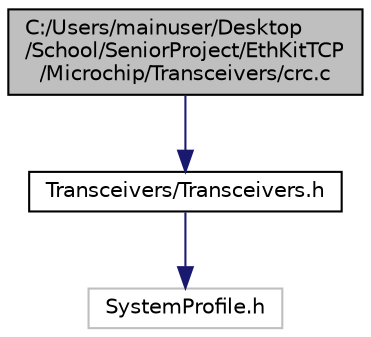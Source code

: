 digraph "C:/Users/mainuser/Desktop/School/SeniorProject/EthKitTCP/Microchip/Transceivers/crc.c"
{
  edge [fontname="Helvetica",fontsize="10",labelfontname="Helvetica",labelfontsize="10"];
  node [fontname="Helvetica",fontsize="10",shape=record];
  Node1 [label="C:/Users/mainuser/Desktop\l/School/SeniorProject/EthKitTCP\l/Microchip/Transceivers/crc.c",height=0.2,width=0.4,color="black", fillcolor="grey75", style="filled", fontcolor="black"];
  Node1 -> Node2 [color="midnightblue",fontsize="10",style="solid",fontname="Helvetica"];
  Node2 [label="Transceivers/Transceivers.h",height=0.2,width=0.4,color="black", fillcolor="white", style="filled",URL="$_transceivers_8h.html"];
  Node2 -> Node3 [color="midnightblue",fontsize="10",style="solid",fontname="Helvetica"];
  Node3 [label="SystemProfile.h",height=0.2,width=0.4,color="grey75", fillcolor="white", style="filled"];
}
